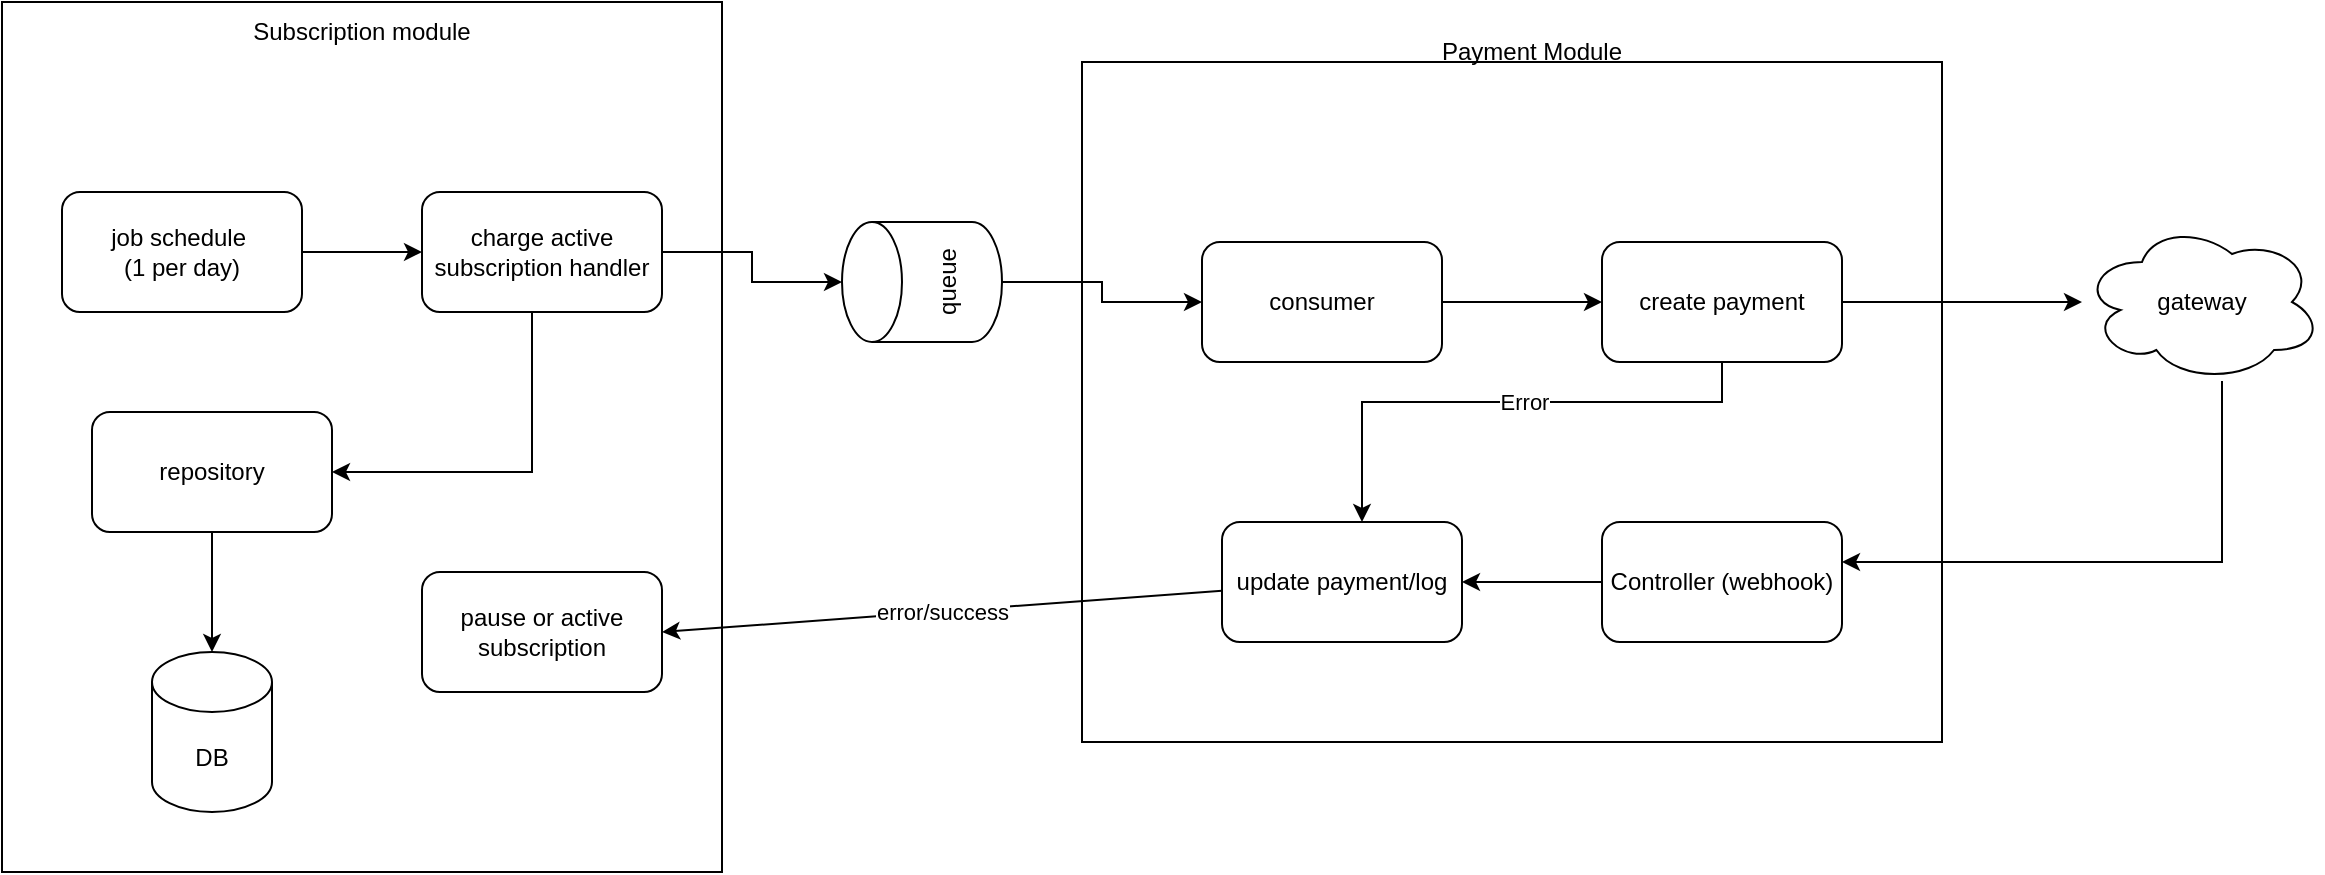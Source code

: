 <mxfile>
    <diagram name="Page-1" id="BIx33T_F9VOXXhtD0Nsd">
        <mxGraphModel dx="994" dy="838" grid="1" gridSize="10" guides="1" tooltips="1" connect="1" arrows="1" fold="1" page="1" pageScale="1" pageWidth="850" pageHeight="1100" math="0" shadow="0">
            <root>
                <mxCell id="0"/>
                <mxCell id="1" parent="0"/>
                <mxCell id="DR26eDf_CHubESm0xT07-16" value="" style="rounded=0;whiteSpace=wrap;html=1;" parent="1" vertex="1">
                    <mxGeometry x="590" y="130" width="430" height="340" as="geometry"/>
                </mxCell>
                <mxCell id="DR26eDf_CHubESm0xT07-14" value="" style="rounded=0;whiteSpace=wrap;html=1;" parent="1" vertex="1">
                    <mxGeometry x="50" y="100" width="360" height="435" as="geometry"/>
                </mxCell>
                <mxCell id="ZViiMiX3mpQHfbn6vK1B-7" style="edgeStyle=orthogonalEdgeStyle;rounded=0;orthogonalLoop=1;jettySize=auto;html=1;exitX=0.5;exitY=1;exitDx=0;exitDy=0;" parent="1" edge="1">
                    <mxGeometry relative="1" as="geometry">
                        <mxPoint x="840" y="210" as="sourcePoint"/>
                    </mxGeometry>
                </mxCell>
                <mxCell id="DR26eDf_CHubESm0xT07-1" value="charge active subscription handler" style="rounded=1;whiteSpace=wrap;html=1;" parent="1" vertex="1">
                    <mxGeometry x="260" y="195" width="120" height="60" as="geometry"/>
                </mxCell>
                <mxCell id="DR26eDf_CHubESm0xT07-4" style="edgeStyle=orthogonalEdgeStyle;rounded=0;orthogonalLoop=1;jettySize=auto;html=1;" parent="1" source="DR26eDf_CHubESm0xT07-3" target="DR26eDf_CHubESm0xT07-1" edge="1">
                    <mxGeometry relative="1" as="geometry"/>
                </mxCell>
                <mxCell id="DR26eDf_CHubESm0xT07-3" value="&lt;div&gt;job schedule&amp;nbsp;&lt;/div&gt;&lt;div&gt;(1 per day)&lt;/div&gt;" style="rounded=1;whiteSpace=wrap;html=1;" parent="1" vertex="1">
                    <mxGeometry x="80" y="195" width="120" height="60" as="geometry"/>
                </mxCell>
                <mxCell id="DR26eDf_CHubESm0xT07-8" style="edgeStyle=orthogonalEdgeStyle;rounded=0;orthogonalLoop=1;jettySize=auto;html=1;entryX=0;entryY=0.5;entryDx=0;entryDy=0;" parent="1" source="DR26eDf_CHubESm0xT07-5" target="DR26eDf_CHubESm0xT07-7" edge="1">
                    <mxGeometry relative="1" as="geometry"/>
                </mxCell>
                <mxCell id="DR26eDf_CHubESm0xT07-5" value="queue" style="shape=cylinder3;whiteSpace=wrap;html=1;boundedLbl=1;backgroundOutline=1;size=15;rotation=-90;" parent="1" vertex="1">
                    <mxGeometry x="480" y="200" width="60" height="80" as="geometry"/>
                </mxCell>
                <mxCell id="DR26eDf_CHubESm0xT07-6" style="edgeStyle=orthogonalEdgeStyle;rounded=0;orthogonalLoop=1;jettySize=auto;html=1;" parent="1" source="DR26eDf_CHubESm0xT07-1" target="DR26eDf_CHubESm0xT07-5" edge="1">
                    <mxGeometry relative="1" as="geometry">
                        <mxPoint x="410" y="250" as="targetPoint"/>
                    </mxGeometry>
                </mxCell>
                <mxCell id="DR26eDf_CHubESm0xT07-13" style="edgeStyle=orthogonalEdgeStyle;rounded=0;orthogonalLoop=1;jettySize=auto;html=1;entryX=0;entryY=0.5;entryDx=0;entryDy=0;" parent="1" source="DR26eDf_CHubESm0xT07-7" target="DR26eDf_CHubESm0xT07-9" edge="1">
                    <mxGeometry relative="1" as="geometry"/>
                </mxCell>
                <mxCell id="DR26eDf_CHubESm0xT07-7" value="consumer" style="rounded=1;whiteSpace=wrap;html=1;" parent="1" vertex="1">
                    <mxGeometry x="650" y="220" width="120" height="60" as="geometry"/>
                </mxCell>
                <mxCell id="DR26eDf_CHubESm0xT07-20" value="" style="edgeStyle=orthogonalEdgeStyle;rounded=0;orthogonalLoop=1;jettySize=auto;html=1;" parent="1" source="DR26eDf_CHubESm0xT07-9" target="DR26eDf_CHubESm0xT07-19" edge="1">
                    <mxGeometry relative="1" as="geometry"/>
                </mxCell>
                <mxCell id="uqwqq6Uy4NkdufYGTmNp-5" style="edgeStyle=orthogonalEdgeStyle;rounded=0;orthogonalLoop=1;jettySize=auto;html=1;" parent="1" source="DR26eDf_CHubESm0xT07-9" target="DR26eDf_CHubESm0xT07-23" edge="1">
                    <mxGeometry relative="1" as="geometry">
                        <Array as="points">
                            <mxPoint x="910" y="300"/>
                            <mxPoint x="730" y="300"/>
                        </Array>
                    </mxGeometry>
                </mxCell>
                <mxCell id="uqwqq6Uy4NkdufYGTmNp-6" value="Error" style="edgeLabel;html=1;align=center;verticalAlign=middle;resizable=0;points=[];" parent="uqwqq6Uy4NkdufYGTmNp-5" vertex="1" connectable="0">
                    <mxGeometry x="-0.096" y="1" relative="1" as="geometry">
                        <mxPoint x="-2" y="-1" as="offset"/>
                    </mxGeometry>
                </mxCell>
                <mxCell id="DR26eDf_CHubESm0xT07-9" value="create payment" style="rounded=1;whiteSpace=wrap;html=1;" parent="1" vertex="1">
                    <mxGeometry x="850" y="220" width="120" height="60" as="geometry"/>
                </mxCell>
                <mxCell id="DR26eDf_CHubESm0xT07-15" value="Subscription module" style="text;html=1;align=center;verticalAlign=middle;whiteSpace=wrap;rounded=0;" parent="1" vertex="1">
                    <mxGeometry x="155" y="100" width="150" height="30" as="geometry"/>
                </mxCell>
                <mxCell id="DR26eDf_CHubESm0xT07-18" value="Payment Module" style="text;html=1;align=center;verticalAlign=middle;whiteSpace=wrap;rounded=0;" parent="1" vertex="1">
                    <mxGeometry x="740" y="110" width="150" height="30" as="geometry"/>
                </mxCell>
                <mxCell id="DR26eDf_CHubESm0xT07-22" value="" style="edgeStyle=orthogonalEdgeStyle;rounded=0;orthogonalLoop=1;jettySize=auto;html=1;" parent="1" source="DR26eDf_CHubESm0xT07-19" target="DR26eDf_CHubESm0xT07-21" edge="1">
                    <mxGeometry relative="1" as="geometry">
                        <Array as="points">
                            <mxPoint x="1160" y="380"/>
                        </Array>
                    </mxGeometry>
                </mxCell>
                <mxCell id="DR26eDf_CHubESm0xT07-19" value="gateway" style="ellipse;shape=cloud;whiteSpace=wrap;html=1;rounded=1;" parent="1" vertex="1">
                    <mxGeometry x="1090" y="210" width="120" height="80" as="geometry"/>
                </mxCell>
                <mxCell id="DR26eDf_CHubESm0xT07-24" value="" style="edgeStyle=orthogonalEdgeStyle;rounded=0;orthogonalLoop=1;jettySize=auto;html=1;" parent="1" source="DR26eDf_CHubESm0xT07-21" target="DR26eDf_CHubESm0xT07-23" edge="1">
                    <mxGeometry relative="1" as="geometry"/>
                </mxCell>
                <mxCell id="DR26eDf_CHubESm0xT07-21" value="Controller (webhook)" style="whiteSpace=wrap;html=1;rounded=1;" parent="1" vertex="1">
                    <mxGeometry x="850" y="360" width="120" height="60" as="geometry"/>
                </mxCell>
                <mxCell id="uqwqq6Uy4NkdufYGTmNp-8" value="error/success" style="rounded=0;orthogonalLoop=1;jettySize=auto;html=1;entryX=1;entryY=0.5;entryDx=0;entryDy=0;" parent="1" source="DR26eDf_CHubESm0xT07-23" target="uqwqq6Uy4NkdufYGTmNp-7" edge="1">
                    <mxGeometry relative="1" as="geometry"/>
                </mxCell>
                <mxCell id="DR26eDf_CHubESm0xT07-23" value="update payment/log" style="whiteSpace=wrap;html=1;rounded=1;" parent="1" vertex="1">
                    <mxGeometry x="660" y="360" width="120" height="60" as="geometry"/>
                </mxCell>
                <mxCell id="DR26eDf_CHubESm0xT07-25" value="DB" style="shape=cylinder3;whiteSpace=wrap;html=1;boundedLbl=1;backgroundOutline=1;size=15;" parent="1" vertex="1">
                    <mxGeometry x="125" y="425" width="60" height="80" as="geometry"/>
                </mxCell>
                <mxCell id="DR26eDf_CHubESm0xT07-26" style="edgeStyle=orthogonalEdgeStyle;rounded=0;orthogonalLoop=1;jettySize=auto;html=1;" parent="1" source="uqwqq6Uy4NkdufYGTmNp-1" target="DR26eDf_CHubESm0xT07-25" edge="1">
                    <mxGeometry relative="1" as="geometry"/>
                </mxCell>
                <mxCell id="uqwqq6Uy4NkdufYGTmNp-2" value="" style="edgeStyle=orthogonalEdgeStyle;rounded=0;orthogonalLoop=1;jettySize=auto;html=1;" parent="1" source="DR26eDf_CHubESm0xT07-1" target="uqwqq6Uy4NkdufYGTmNp-1" edge="1">
                    <mxGeometry relative="1" as="geometry">
                        <mxPoint x="320" y="275" as="sourcePoint"/>
                        <mxPoint x="320" y="445" as="targetPoint"/>
                        <Array as="points">
                            <mxPoint x="315" y="335"/>
                        </Array>
                    </mxGeometry>
                </mxCell>
                <mxCell id="uqwqq6Uy4NkdufYGTmNp-1" value="repository" style="rounded=1;whiteSpace=wrap;html=1;" parent="1" vertex="1">
                    <mxGeometry x="95" y="305" width="120" height="60" as="geometry"/>
                </mxCell>
                <mxCell id="uqwqq6Uy4NkdufYGTmNp-7" value="pause or active subscription" style="whiteSpace=wrap;html=1;rounded=1;" parent="1" vertex="1">
                    <mxGeometry x="260" y="385" width="120" height="60" as="geometry"/>
                </mxCell>
            </root>
        </mxGraphModel>
    </diagram>
</mxfile>